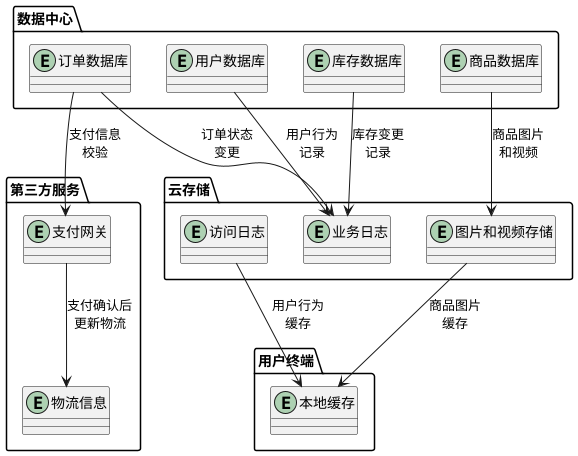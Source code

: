 @startuml

!define RECTANGLE package
!define DATABASE entity

RECTANGLE "数据中心" {
  DATABASE "用户数据库" as UserDB
  DATABASE "商品数据库" as ProductDB
  DATABASE "订单数据库" as OrderDB
  DATABASE "库存数据库" as InventoryDB
}

RECTANGLE "云存储" {
  DATABASE "访问日志" as AccessLogDB
  DATABASE "业务日志" as BusinessLogDB
  DATABASE "图片和视频存储" as MediaDB
}

RECTANGLE "用户终端" {
  DATABASE "本地缓存" as LocalCache
}

RECTANGLE "第三方服务" {
  DATABASE "支付网关" as PaymentGateway
  DATABASE "物流信息" as LogisticsDB
}

'UserDB -[hidden]-> ProductDB
'ProductDB -[hidden]-> OrderDB
'OrderDB -[hidden]-> AccessLogDB
'AccessLogDB -[hidden]-> BusinessLogDB
'BusinessLogDB -[hidden]-> MediaDB
'MediaDB -[hidden]-> LocalCache
'LocalCache -[hidden]-> PaymentGateway
'PaymentGateway -[hidden]-> LogisticsDB

UserDB --> BusinessLogDB : "用户行为\n记录"
ProductDB --> MediaDB : "商品图片\n和视频"
OrderDB --> BusinessLogDB : "订单状态\n变更"
InventoryDB --> BusinessLogDB : "库存变更\n记录"
AccessLogDB --> LocalCache : "用户行为\n缓存"
MediaDB --> LocalCache : "商品图片\n缓存"
OrderDB --> PaymentGateway : "支付信息\n校验"
PaymentGateway --> LogisticsDB : "支付确认后\n更新物流"

@enduml
